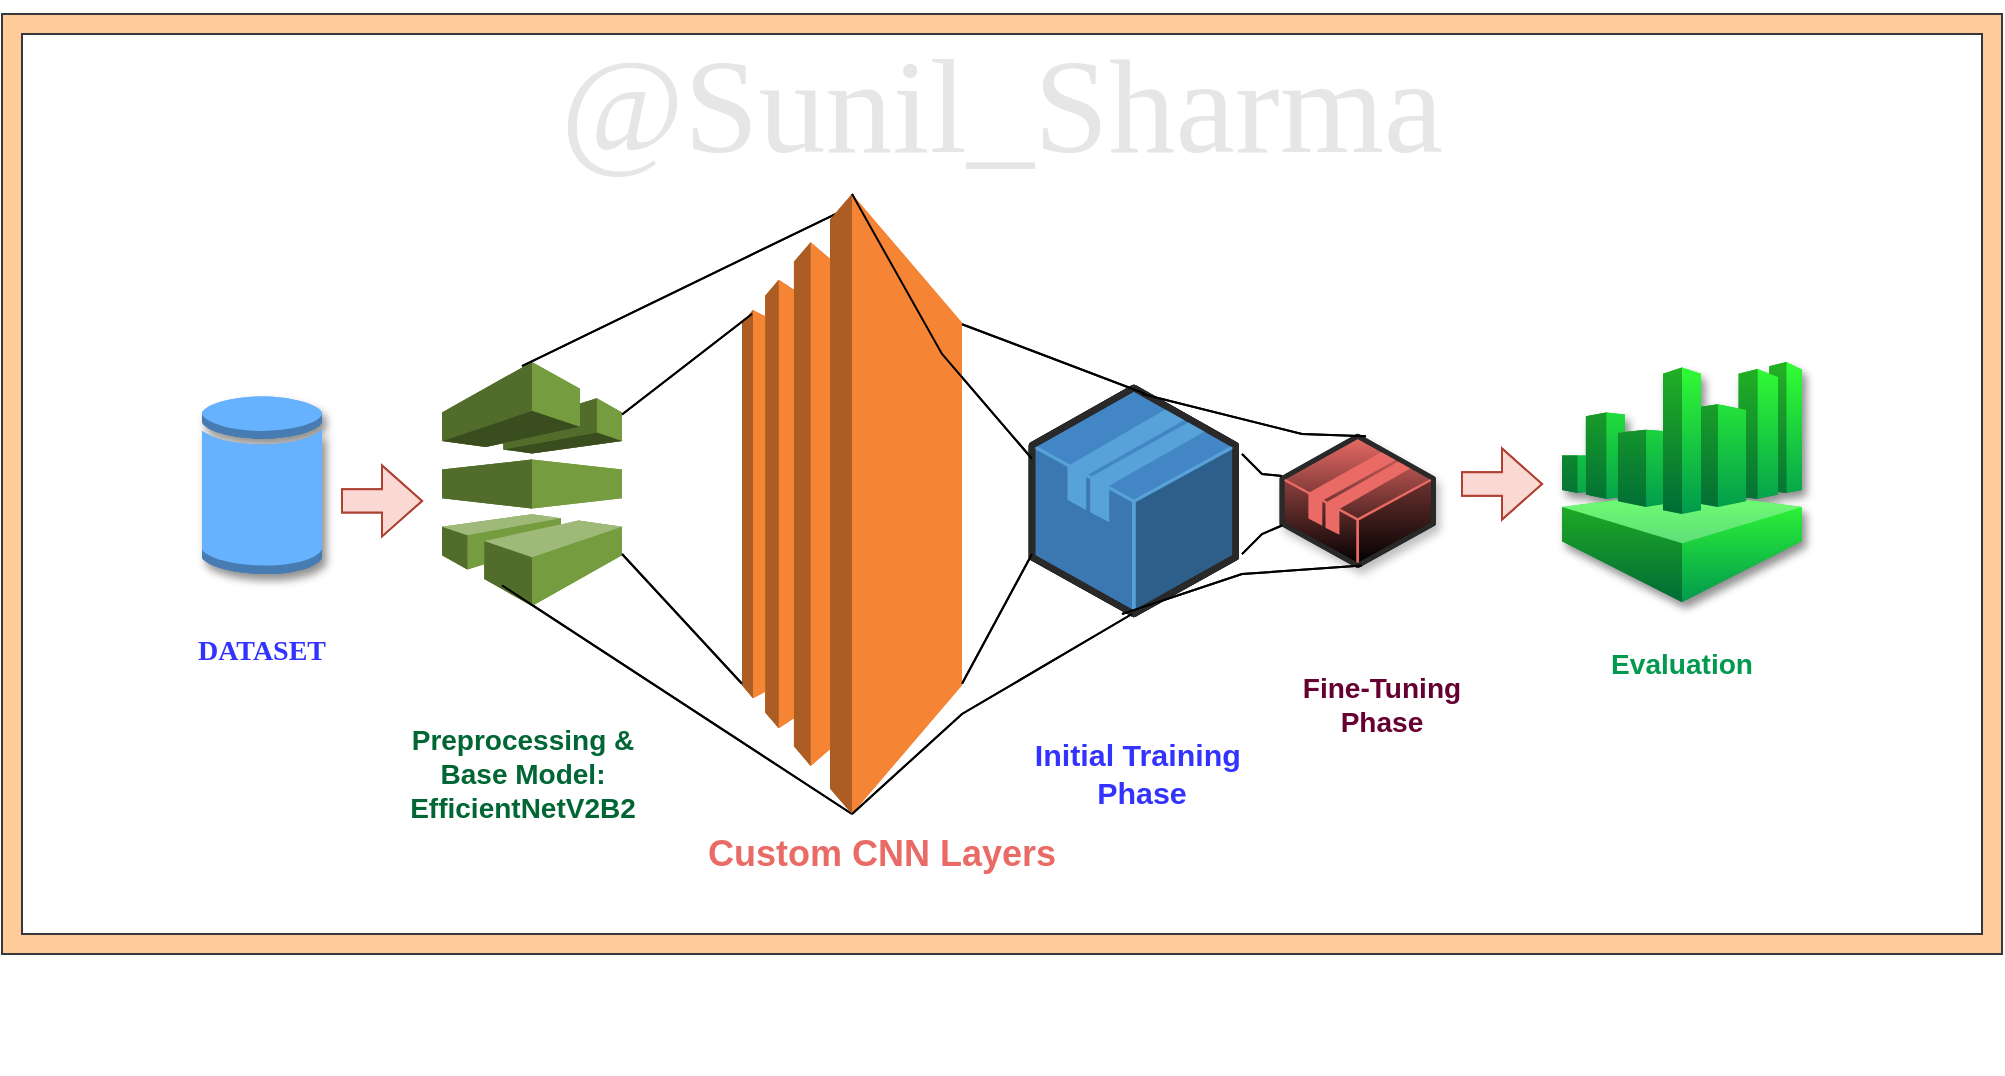 <mxfile version="27.0.9">
  <diagram name="Page-1" id="J3Ed-Ajmu6mvHaIPHd32">
    <mxGraphModel dx="1042" dy="626" grid="1" gridSize="10" guides="1" tooltips="1" connect="1" arrows="1" fold="1" page="1" pageScale="1" pageWidth="850" pageHeight="1100" math="0" shadow="0">
      <root>
        <mxCell id="0" />
        <mxCell id="aZcO3HgMEun3apKBfQWt-92" value="backgrond" style="" parent="0" />
        <mxCell id="aZcO3HgMEun3apKBfQWt-89" value="&lt;pre&gt;&lt;font style=&quot;font-size: 67px; color: rgb(230, 230, 230);&quot; face=&quot;Times New Roman&quot;&gt;@Sunil_Sharma&lt;/font&gt;&lt;/pre&gt;&lt;pre&gt;&lt;font style=&quot;font-size: 67px; color: rgb(230, 230, 230);&quot; face=&quot;Times New Roman&quot;&gt;&lt;br&gt;&lt;/font&gt;&lt;/pre&gt;&lt;pre&gt;&lt;font style=&quot;font-size: 67px; color: rgb(230, 230, 230);&quot; face=&quot;Times New Roman&quot;&gt;&lt;br&gt;&lt;/font&gt;&lt;/pre&gt;&lt;pre&gt;&lt;font style=&quot;color: rgb(230, 230, 230);&quot;&gt;&lt;br&gt;&lt;/font&gt;&lt;/pre&gt;&lt;pre&gt;&lt;font style=&quot;color: rgb(230, 230, 230);&quot;&gt;&lt;br&gt;&lt;/font&gt;&lt;/pre&gt;&lt;pre&gt;&lt;font style=&quot;color: rgb(230, 230, 230);&quot;&gt;&lt;br&gt;&lt;/font&gt;&lt;/pre&gt;&lt;pre&gt;&lt;font style=&quot;color: rgb(230, 230, 230);&quot;&gt;&lt;br&gt;&lt;/font&gt;&lt;/pre&gt;&lt;pre&gt;&lt;font style=&quot;color: rgb(230, 230, 230);&quot;&gt;&lt;br&gt;&lt;/font&gt;&lt;/pre&gt;&lt;pre&gt;&lt;font style=&quot;color: rgb(230, 230, 230);&quot;&gt;&lt;br&gt;&lt;/font&gt;&lt;/pre&gt;&lt;pre&gt;&lt;br&gt;&lt;/pre&gt;" style="rounded=0;whiteSpace=wrap;html=1;" parent="aZcO3HgMEun3apKBfQWt-92" vertex="1">
          <mxGeometry x="170" y="120" width="1000" height="460" as="geometry" />
        </mxCell>
        <mxCell id="aZcO3HgMEun3apKBfQWt-138" value="&lt;h4&gt;&lt;font color=&quot;#006633&quot;&gt;Preprocessing &amp;amp;&lt;br&gt;&lt;/font&gt;&lt;font color=&quot;#006633&quot;&gt;Base Model:&lt;br&gt;&lt;/font&gt;&lt;font color=&quot;#006633&quot;&gt;EfficientNetV2B2&lt;/font&gt;&lt;/h4&gt;" style="text;html=1;align=center;verticalAlign=middle;resizable=0;points=[];autosize=1;strokeColor=none;fillColor=none;fontSize=14;" parent="aZcO3HgMEun3apKBfQWt-92" vertex="1">
          <mxGeometry x="360" y="450" width="140" height="100" as="geometry" />
        </mxCell>
        <mxCell id="aZcO3HgMEun3apKBfQWt-141" value="&lt;h2&gt;&lt;font style=&quot;color: rgb(234, 107, 102);&quot;&gt;Custom CNN Layers&lt;/font&gt;&lt;/h2&gt;" style="text;html=1;align=center;verticalAlign=middle;whiteSpace=wrap;rounded=0;" parent="aZcO3HgMEun3apKBfQWt-92" vertex="1">
          <mxGeometry x="500" y="430" width="220" height="220" as="geometry" />
        </mxCell>
        <mxCell id="aZcO3HgMEun3apKBfQWt-142" value="&lt;h3&gt;&lt;b&gt;&lt;font style=&quot;color: rgb(51, 51, 255);&quot;&gt;Initial Training&amp;nbsp;&lt;br&gt;&lt;/font&gt;&lt;/b&gt;&lt;b&gt;&lt;font style=&quot;color: rgb(51, 51, 255);&quot;&gt;Phase&lt;/font&gt;&lt;/b&gt;&lt;/h3&gt;" style="text;html=1;align=center;verticalAlign=middle;whiteSpace=wrap;rounded=0;fontSize=13;" parent="aZcO3HgMEun3apKBfQWt-92" vertex="1">
          <mxGeometry x="610" y="430" width="260" height="140" as="geometry" />
        </mxCell>
        <mxCell id="aZcO3HgMEun3apKBfQWt-143" value="&lt;h3&gt;Fine-Tuning&lt;br&gt;Phase&lt;/h3&gt;" style="text;html=1;align=center;verticalAlign=middle;whiteSpace=wrap;rounded=0;fontColor=#660033;" parent="aZcO3HgMEun3apKBfQWt-92" vertex="1">
          <mxGeometry x="800" y="450" width="120" height="30" as="geometry" />
        </mxCell>
        <mxCell id="aZcO3HgMEun3apKBfQWt-145" value="&lt;h3&gt;&lt;font style=&quot;&quot;&gt;Evaluation&lt;/font&gt;&lt;/h3&gt;" style="text;html=1;align=center;verticalAlign=middle;whiteSpace=wrap;rounded=0;fontColor=#00994D;" parent="aZcO3HgMEun3apKBfQWt-92" vertex="1">
          <mxGeometry x="980" y="430" width="60" height="30" as="geometry" />
        </mxCell>
        <object label="FRONT&#xa;Front1" id="1">
          <mxCell style="" parent="0" />
        </object>
        <mxCell id="aZcO3HgMEun3apKBfQWt-21" value="" style="outlineConnect=0;dashed=0;verticalLabelPosition=bottom;verticalAlign=top;align=center;html=1;shape=mxgraph.aws3.generic_database;fillColor=#66B2FF;gradientColor=none;shadow=1;" parent="1" vertex="1">
          <mxGeometry x="270" y="310" width="60" height="90" as="geometry" />
        </mxCell>
        <mxCell id="aZcO3HgMEun3apKBfQWt-22" value="" style="verticalLabelPosition=bottom;html=1;verticalAlign=top;strokeWidth=1;align=center;outlineConnect=0;dashed=0;outlineConnect=0;shape=mxgraph.aws3d.application;fillColor=#4286c5;strokeColor=#57A2D8;aspect=fixed;gradientColor=none;" parent="1" vertex="1">
          <mxGeometry x="685" y="306.98" width="101.85" height="113.02" as="geometry" />
        </mxCell>
        <mxCell id="aZcO3HgMEun3apKBfQWt-23" value="" style="verticalLabelPosition=bottom;html=1;verticalAlign=top;strokeWidth=1;align=center;outlineConnect=0;dashed=0;outlineConnect=0;shape=mxgraph.aws3d.application2;fillColor=#EA6B66;strokeColor=#EA6B66;aspect=fixed;shadow=1;gradientColor=default;" parent="1" vertex="1">
          <mxGeometry x="810" y="331.08" width="75.72" height="64.73" as="geometry" />
        </mxCell>
        <mxCell id="aZcO3HgMEun3apKBfQWt-26" value="" style="html=1;shadow=0;dashed=0;align=center;verticalAlign=middle;shape=mxgraph.arrows2.arrow;dy=0.67;dx=20;notch=0;fillColor=#fad9d5;strokeColor=#ae4132;" parent="1" vertex="1">
          <mxGeometry x="340" y="345.7" width="40" height="35.5" as="geometry" />
        </mxCell>
        <mxCell id="aZcO3HgMEun3apKBfQWt-28" value="" style="outlineConnect=0;dashed=0;verticalLabelPosition=bottom;verticalAlign=top;align=center;html=1;shape=mxgraph.aws3.codepipeline;fillColor=#759C3E;gradientColor=none;" parent="1" vertex="1">
          <mxGeometry x="390" y="293.97" width="90" height="122.05" as="geometry" />
        </mxCell>
        <mxCell id="aZcO3HgMEun3apKBfQWt-30" value="" style="endArrow=none;html=1;rounded=0;strokeColor=default;" parent="1" edge="1">
          <mxGeometry width="50" height="50" relative="1" as="geometry">
            <mxPoint x="430" y="296.02" as="sourcePoint" />
            <mxPoint x="595" y="216.02" as="targetPoint" />
          </mxGeometry>
        </mxCell>
        <mxCell id="aZcO3HgMEun3apKBfQWt-36" value="" style="endArrow=none;html=1;rounded=0;exitX=0.5;exitY=1;exitDx=0;exitDy=0;exitPerimeter=0;strokeColor=default;" parent="1" edge="1">
          <mxGeometry width="50" height="50" relative="1" as="geometry">
            <mxPoint x="420" y="405.7" as="sourcePoint" />
            <mxPoint x="595" y="520.0" as="targetPoint" />
          </mxGeometry>
        </mxCell>
        <mxCell id="aZcO3HgMEun3apKBfQWt-45" value="" style="outlineConnect=0;dashed=0;verticalLabelPosition=bottom;verticalAlign=top;align=center;html=1;shape=mxgraph.aws3.athena;fillColor=#33FF33;gradientColor=#00994D;shadow=1;" parent="1" vertex="1">
          <mxGeometry x="950" y="293.97" width="120" height="120" as="geometry" />
        </mxCell>
        <mxCell id="aZcO3HgMEun3apKBfQWt-47" value="" style="outlineConnect=0;dashed=0;verticalLabelPosition=bottom;verticalAlign=top;align=center;html=1;shape=mxgraph.aws3.ec2;fillColor=#F58534;gradientColor=none;" parent="1" vertex="1">
          <mxGeometry x="540" y="210" width="110" height="310" as="geometry" />
        </mxCell>
        <mxCell id="aZcO3HgMEun3apKBfQWt-49" value="" style="endArrow=none;html=1;rounded=0;strokeColor=default;" parent="1" source="aZcO3HgMEun3apKBfQWt-28" edge="1">
          <mxGeometry width="50" height="50" relative="1" as="geometry">
            <mxPoint x="380" y="350" as="sourcePoint" />
            <mxPoint x="545" y="270" as="targetPoint" />
          </mxGeometry>
        </mxCell>
        <mxCell id="aZcO3HgMEun3apKBfQWt-50" value="" style="endArrow=none;html=1;rounded=0;exitX=0.5;exitY=1;exitDx=0;exitDy=0;exitPerimeter=0;strokeColor=default;entryX=0;entryY=0.79;entryDx=0;entryDy=0;entryPerimeter=0;" parent="1" target="aZcO3HgMEun3apKBfQWt-47" edge="1">
          <mxGeometry width="50" height="50" relative="1" as="geometry">
            <mxPoint x="480" y="390" as="sourcePoint" />
            <mxPoint x="655" y="504.3" as="targetPoint" />
          </mxGeometry>
        </mxCell>
        <mxCell id="aZcO3HgMEun3apKBfQWt-51" value="" style="endArrow=none;html=1;rounded=0;exitX=0.5;exitY=0;exitDx=0;exitDy=0;exitPerimeter=0;strokeColor=default;" parent="1" source="aZcO3HgMEun3apKBfQWt-47" edge="1">
          <mxGeometry width="50" height="50" relative="1" as="geometry">
            <mxPoint x="593" y="250" as="sourcePoint" />
            <mxPoint x="685" y="342.364" as="targetPoint" />
            <Array as="points">
              <mxPoint x="640" y="290" />
            </Array>
          </mxGeometry>
        </mxCell>
        <mxCell id="aZcO3HgMEun3apKBfQWt-52" value="" style="endArrow=none;html=1;rounded=0;strokeColor=default;exitX=1;exitY=0.21;exitDx=0;exitDy=0;exitPerimeter=0;" parent="1" source="aZcO3HgMEun3apKBfQWt-47" edge="1">
          <mxGeometry width="50" height="50" relative="1" as="geometry">
            <mxPoint x="680" y="250" as="sourcePoint" />
            <mxPoint x="742" y="310" as="targetPoint" />
          </mxGeometry>
        </mxCell>
        <mxCell id="aZcO3HgMEun3apKBfQWt-55" value="" style="endArrow=none;html=1;rounded=0;strokeColor=default;exitX=0.5;exitY=1;exitDx=0;exitDy=0;exitPerimeter=0;" parent="1" source="aZcO3HgMEun3apKBfQWt-47" edge="1">
          <mxGeometry width="50" height="50" relative="1" as="geometry">
            <mxPoint x="570" y="500" as="sourcePoint" />
            <mxPoint x="735" y="420" as="targetPoint" />
            <Array as="points">
              <mxPoint x="650" y="470" />
            </Array>
          </mxGeometry>
        </mxCell>
        <mxCell id="aZcO3HgMEun3apKBfQWt-56" value="" style="endArrow=none;html=1;rounded=0;strokeColor=default;exitX=1;exitY=0.79;exitDx=0;exitDy=0;exitPerimeter=0;" parent="1" source="aZcO3HgMEun3apKBfQWt-47" edge="1">
          <mxGeometry width="50" height="50" relative="1" as="geometry">
            <mxPoint x="650" y="425.24" as="sourcePoint" />
            <mxPoint x="685" y="390.002" as="targetPoint" />
          </mxGeometry>
        </mxCell>
        <mxCell id="aZcO3HgMEun3apKBfQWt-57" value="" style="endArrow=none;html=1;rounded=0;strokeColor=default;exitX=0.54;exitY=0.027;exitDx=0;exitDy=0;exitPerimeter=0;" parent="1" source="aZcO3HgMEun3apKBfQWt-22" edge="1">
          <mxGeometry width="50" height="50" relative="1" as="geometry">
            <mxPoint x="750" y="310" as="sourcePoint" />
            <mxPoint x="852" y="331.08" as="targetPoint" />
            <Array as="points">
              <mxPoint x="820" y="330" />
            </Array>
          </mxGeometry>
        </mxCell>
        <mxCell id="aZcO3HgMEun3apKBfQWt-58" value="" style="endArrow=none;html=1;rounded=0;strokeColor=default;exitX=1.031;exitY=0.292;exitDx=0;exitDy=0;exitPerimeter=0;" parent="1" source="aZcO3HgMEun3apKBfQWt-22" edge="1">
          <mxGeometry width="50" height="50" relative="1" as="geometry">
            <mxPoint x="775" y="416.018" as="sourcePoint" />
            <mxPoint x="810" y="351.02" as="targetPoint" />
            <Array as="points">
              <mxPoint x="800" y="350" />
            </Array>
          </mxGeometry>
        </mxCell>
        <mxCell id="aZcO3HgMEun3apKBfQWt-59" value="" style="endArrow=none;html=1;rounded=0;strokeColor=default;exitX=1.031;exitY=0.735;exitDx=0;exitDy=0;exitPerimeter=0;" parent="1" source="aZcO3HgMEun3apKBfQWt-22" edge="1">
          <mxGeometry width="50" height="50" relative="1" as="geometry">
            <mxPoint x="790.007" y="395.81" as="sourcePoint" />
            <mxPoint x="810" y="375.76" as="targetPoint" />
            <Array as="points">
              <mxPoint x="800" y="380" />
            </Array>
          </mxGeometry>
        </mxCell>
        <mxCell id="aZcO3HgMEun3apKBfQWt-61" value="" style="endArrow=none;html=1;rounded=0;strokeColor=default;" parent="1" edge="1">
          <mxGeometry width="50" height="50" relative="1" as="geometry">
            <mxPoint x="730" y="420" as="sourcePoint" />
            <mxPoint x="850" y="395.81" as="targetPoint" />
            <Array as="points">
              <mxPoint x="790" y="400" />
            </Array>
          </mxGeometry>
        </mxCell>
        <mxCell id="aZcO3HgMEun3apKBfQWt-62" value="" style="html=1;shadow=0;dashed=0;align=center;verticalAlign=middle;shape=mxgraph.arrows2.arrow;dy=0.67;dx=20;notch=0;fillColor=#fad9d5;strokeColor=#ae4132;" parent="1" vertex="1">
          <mxGeometry x="900" y="337.25" width="40" height="35.5" as="geometry" />
        </mxCell>
        <mxCell id="aZcO3HgMEun3apKBfQWt-63" value="" style="verticalLabelPosition=bottom;verticalAlign=top;html=1;shape=mxgraph.basic.frame;dx=10;whiteSpace=wrap;fillColor=#ffcc99;strokeColor=#36393d;strokeWidth=1;" parent="1" vertex="1">
          <mxGeometry x="170" y="120" width="1000" height="470" as="geometry" />
        </mxCell>
        <mxCell id="aZcO3HgMEun3apKBfQWt-67" value="" style="outlineConnect=0;dashed=0;verticalLabelPosition=bottom;verticalAlign=top;align=center;html=1;shape=mxgraph.aws3.generic_database;fillColor=#66B2FF;gradientColor=none;shadow=1;" parent="1" vertex="1">
          <mxGeometry x="270" y="310" width="60" height="90" as="geometry" />
        </mxCell>
        <mxCell id="aZcO3HgMEun3apKBfQWt-68" value="" style="verticalLabelPosition=bottom;html=1;verticalAlign=top;strokeWidth=1;align=center;outlineConnect=0;dashed=0;outlineConnect=0;shape=mxgraph.aws3d.application;fillColor=#4286c5;strokeColor=#57A2D8;aspect=fixed;gradientColor=none;" parent="1" vertex="1">
          <mxGeometry x="685" y="306.98" width="101.85" height="113.02" as="geometry" />
        </mxCell>
        <mxCell id="aZcO3HgMEun3apKBfQWt-70" value="" style="html=1;shadow=0;dashed=0;align=center;verticalAlign=middle;shape=mxgraph.arrows2.arrow;dy=0.67;dx=20;notch=0;fillColor=#fad9d5;strokeColor=#ae4132;" parent="1" vertex="1">
          <mxGeometry x="340" y="345.7" width="40" height="35.5" as="geometry" />
        </mxCell>
        <mxCell id="aZcO3HgMEun3apKBfQWt-71" value="" style="outlineConnect=0;dashed=0;verticalLabelPosition=bottom;verticalAlign=top;align=center;html=1;shape=mxgraph.aws3.codepipeline;fillColor=#759C3E;gradientColor=none;" parent="1" vertex="1">
          <mxGeometry x="390" y="293.97" width="90" height="122.05" as="geometry" />
        </mxCell>
        <mxCell id="aZcO3HgMEun3apKBfQWt-72" value="" style="endArrow=none;html=1;rounded=0;strokeColor=default;" parent="1" edge="1">
          <mxGeometry width="50" height="50" relative="1" as="geometry">
            <mxPoint x="430" y="296.02" as="sourcePoint" />
            <mxPoint x="595" y="216.02" as="targetPoint" />
          </mxGeometry>
        </mxCell>
        <mxCell id="aZcO3HgMEun3apKBfQWt-73" value="" style="endArrow=none;html=1;rounded=0;exitX=0.5;exitY=1;exitDx=0;exitDy=0;exitPerimeter=0;strokeColor=default;" parent="1" edge="1">
          <mxGeometry width="50" height="50" relative="1" as="geometry">
            <mxPoint x="420" y="405.7" as="sourcePoint" />
            <mxPoint x="595" y="520.0" as="targetPoint" />
          </mxGeometry>
        </mxCell>
        <mxCell id="aZcO3HgMEun3apKBfQWt-74" value="" style="outlineConnect=0;dashed=0;verticalLabelPosition=bottom;verticalAlign=top;align=center;html=1;shape=mxgraph.aws3.athena;fillColor=#33FF33;gradientColor=#00994D;shadow=1;" parent="1" vertex="1">
          <mxGeometry x="950" y="293.97" width="120" height="120" as="geometry" />
        </mxCell>
        <mxCell id="aZcO3HgMEun3apKBfQWt-75" value="" style="outlineConnect=0;dashed=0;verticalLabelPosition=bottom;verticalAlign=top;align=center;html=1;shape=mxgraph.aws3.ec2;fillColor=#F58534;gradientColor=none;" parent="1" vertex="1">
          <mxGeometry x="540" y="210" width="110" height="310" as="geometry" />
        </mxCell>
        <mxCell id="aZcO3HgMEun3apKBfQWt-76" value="" style="endArrow=none;html=1;rounded=0;strokeColor=default;" parent="1" source="aZcO3HgMEun3apKBfQWt-71" edge="1">
          <mxGeometry width="50" height="50" relative="1" as="geometry">
            <mxPoint x="380" y="350" as="sourcePoint" />
            <mxPoint x="545" y="270" as="targetPoint" />
          </mxGeometry>
        </mxCell>
        <mxCell id="aZcO3HgMEun3apKBfQWt-77" value="" style="endArrow=none;html=1;rounded=0;exitX=0.5;exitY=1;exitDx=0;exitDy=0;exitPerimeter=0;strokeColor=default;entryX=0;entryY=0.79;entryDx=0;entryDy=0;entryPerimeter=0;" parent="1" target="aZcO3HgMEun3apKBfQWt-75" edge="1">
          <mxGeometry width="50" height="50" relative="1" as="geometry">
            <mxPoint x="480" y="390" as="sourcePoint" />
            <mxPoint x="655" y="504.3" as="targetPoint" />
          </mxGeometry>
        </mxCell>
        <mxCell id="aZcO3HgMEun3apKBfQWt-78" value="" style="endArrow=none;html=1;rounded=0;exitX=0.5;exitY=0;exitDx=0;exitDy=0;exitPerimeter=0;strokeColor=default;" parent="1" source="aZcO3HgMEun3apKBfQWt-75" edge="1">
          <mxGeometry width="50" height="50" relative="1" as="geometry">
            <mxPoint x="593" y="250" as="sourcePoint" />
            <mxPoint x="685" y="342.364" as="targetPoint" />
            <Array as="points">
              <mxPoint x="640" y="290" />
            </Array>
          </mxGeometry>
        </mxCell>
        <mxCell id="aZcO3HgMEun3apKBfQWt-79" value="" style="endArrow=none;html=1;rounded=0;strokeColor=default;exitX=1;exitY=0.21;exitDx=0;exitDy=0;exitPerimeter=0;" parent="1" source="aZcO3HgMEun3apKBfQWt-75" edge="1">
          <mxGeometry width="50" height="50" relative="1" as="geometry">
            <mxPoint x="680" y="250" as="sourcePoint" />
            <mxPoint x="742" y="310" as="targetPoint" />
          </mxGeometry>
        </mxCell>
        <mxCell id="aZcO3HgMEun3apKBfQWt-80" value="" style="endArrow=none;html=1;rounded=0;strokeColor=default;exitX=0.5;exitY=1;exitDx=0;exitDy=0;exitPerimeter=0;" parent="1" source="aZcO3HgMEun3apKBfQWt-75" edge="1">
          <mxGeometry width="50" height="50" relative="1" as="geometry">
            <mxPoint x="570" y="500" as="sourcePoint" />
            <mxPoint x="735" y="420" as="targetPoint" />
            <Array as="points">
              <mxPoint x="650" y="470" />
            </Array>
          </mxGeometry>
        </mxCell>
        <mxCell id="aZcO3HgMEun3apKBfQWt-81" value="" style="endArrow=none;html=1;rounded=0;strokeColor=default;exitX=1;exitY=0.79;exitDx=0;exitDy=0;exitPerimeter=0;" parent="1" source="aZcO3HgMEun3apKBfQWt-75" edge="1">
          <mxGeometry width="50" height="50" relative="1" as="geometry">
            <mxPoint x="650" y="425.24" as="sourcePoint" />
            <mxPoint x="685" y="390.002" as="targetPoint" />
          </mxGeometry>
        </mxCell>
        <mxCell id="aZcO3HgMEun3apKBfQWt-82" value="" style="endArrow=none;html=1;rounded=0;strokeColor=default;exitX=0.54;exitY=0.027;exitDx=0;exitDy=0;exitPerimeter=0;" parent="1" source="aZcO3HgMEun3apKBfQWt-68" edge="1">
          <mxGeometry width="50" height="50" relative="1" as="geometry">
            <mxPoint x="750" y="310" as="sourcePoint" />
            <mxPoint x="852" y="331.08" as="targetPoint" />
            <Array as="points">
              <mxPoint x="820" y="330" />
            </Array>
          </mxGeometry>
        </mxCell>
        <mxCell id="aZcO3HgMEun3apKBfQWt-83" value="" style="endArrow=none;html=1;rounded=0;strokeColor=default;exitX=1.031;exitY=0.292;exitDx=0;exitDy=0;exitPerimeter=0;" parent="1" source="aZcO3HgMEun3apKBfQWt-68" edge="1">
          <mxGeometry width="50" height="50" relative="1" as="geometry">
            <mxPoint x="775" y="416.018" as="sourcePoint" />
            <mxPoint x="810" y="351.02" as="targetPoint" />
            <Array as="points">
              <mxPoint x="800" y="350" />
            </Array>
          </mxGeometry>
        </mxCell>
        <mxCell id="aZcO3HgMEun3apKBfQWt-84" value="" style="endArrow=none;html=1;rounded=0;strokeColor=default;exitX=1.031;exitY=0.735;exitDx=0;exitDy=0;exitPerimeter=0;" parent="1" source="aZcO3HgMEun3apKBfQWt-68" edge="1">
          <mxGeometry width="50" height="50" relative="1" as="geometry">
            <mxPoint x="790.007" y="395.81" as="sourcePoint" />
            <mxPoint x="810" y="375.76" as="targetPoint" />
            <Array as="points">
              <mxPoint x="800" y="380" />
            </Array>
          </mxGeometry>
        </mxCell>
        <mxCell id="aZcO3HgMEun3apKBfQWt-85" value="" style="endArrow=none;html=1;rounded=0;strokeColor=default;" parent="1" edge="1">
          <mxGeometry width="50" height="50" relative="1" as="geometry">
            <mxPoint x="730" y="420" as="sourcePoint" />
            <mxPoint x="850" y="395.81" as="targetPoint" />
            <Array as="points">
              <mxPoint x="790" y="400" />
            </Array>
          </mxGeometry>
        </mxCell>
        <mxCell id="aZcO3HgMEun3apKBfQWt-86" value="" style="html=1;shadow=0;dashed=0;align=center;verticalAlign=middle;shape=mxgraph.arrows2.arrow;dy=0.67;dx=20;notch=0;fillColor=#fad9d5;strokeColor=#ae4132;" parent="1" vertex="1">
          <mxGeometry x="900" y="337.25" width="40" height="35.5" as="geometry" />
        </mxCell>
        <mxCell id="aZcO3HgMEun3apKBfQWt-93" value="Untitled Layer" style="" parent="0" />
        <mxCell id="aZcO3HgMEun3apKBfQWt-137" value="&lt;h1&gt;&lt;font face=&quot;Verdana&quot; style=&quot;font-size: 14px; color: rgb(51, 51, 255);&quot;&gt;DATASET&lt;/font&gt;&lt;/h1&gt;" style="text;html=1;align=center;verticalAlign=middle;whiteSpace=wrap;rounded=0;" parent="aZcO3HgMEun3apKBfQWt-93" vertex="1">
          <mxGeometry x="260" y="410" width="80" height="50" as="geometry" />
        </mxCell>
      </root>
    </mxGraphModel>
  </diagram>
</mxfile>
